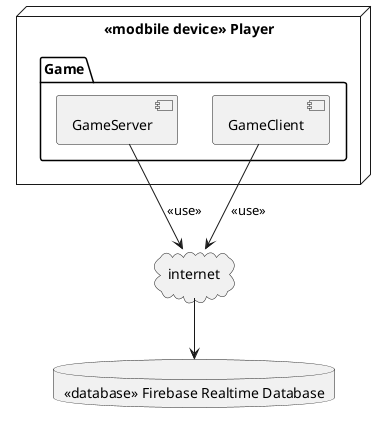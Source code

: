 @startuml

node "<<modbile device>> Player" as PlayerOne {
    package "Game" {
        component "GameServer" as P1GameServer
        component "GameClient" as P1GameClient
    }
}

database "<<database>> Firebase Realtime Database" as Firebase


cloud internet

P1GameClient --> internet : <<use>>
P1GameServer --> internet : <<use>>

internet --> Firebase

@enduml